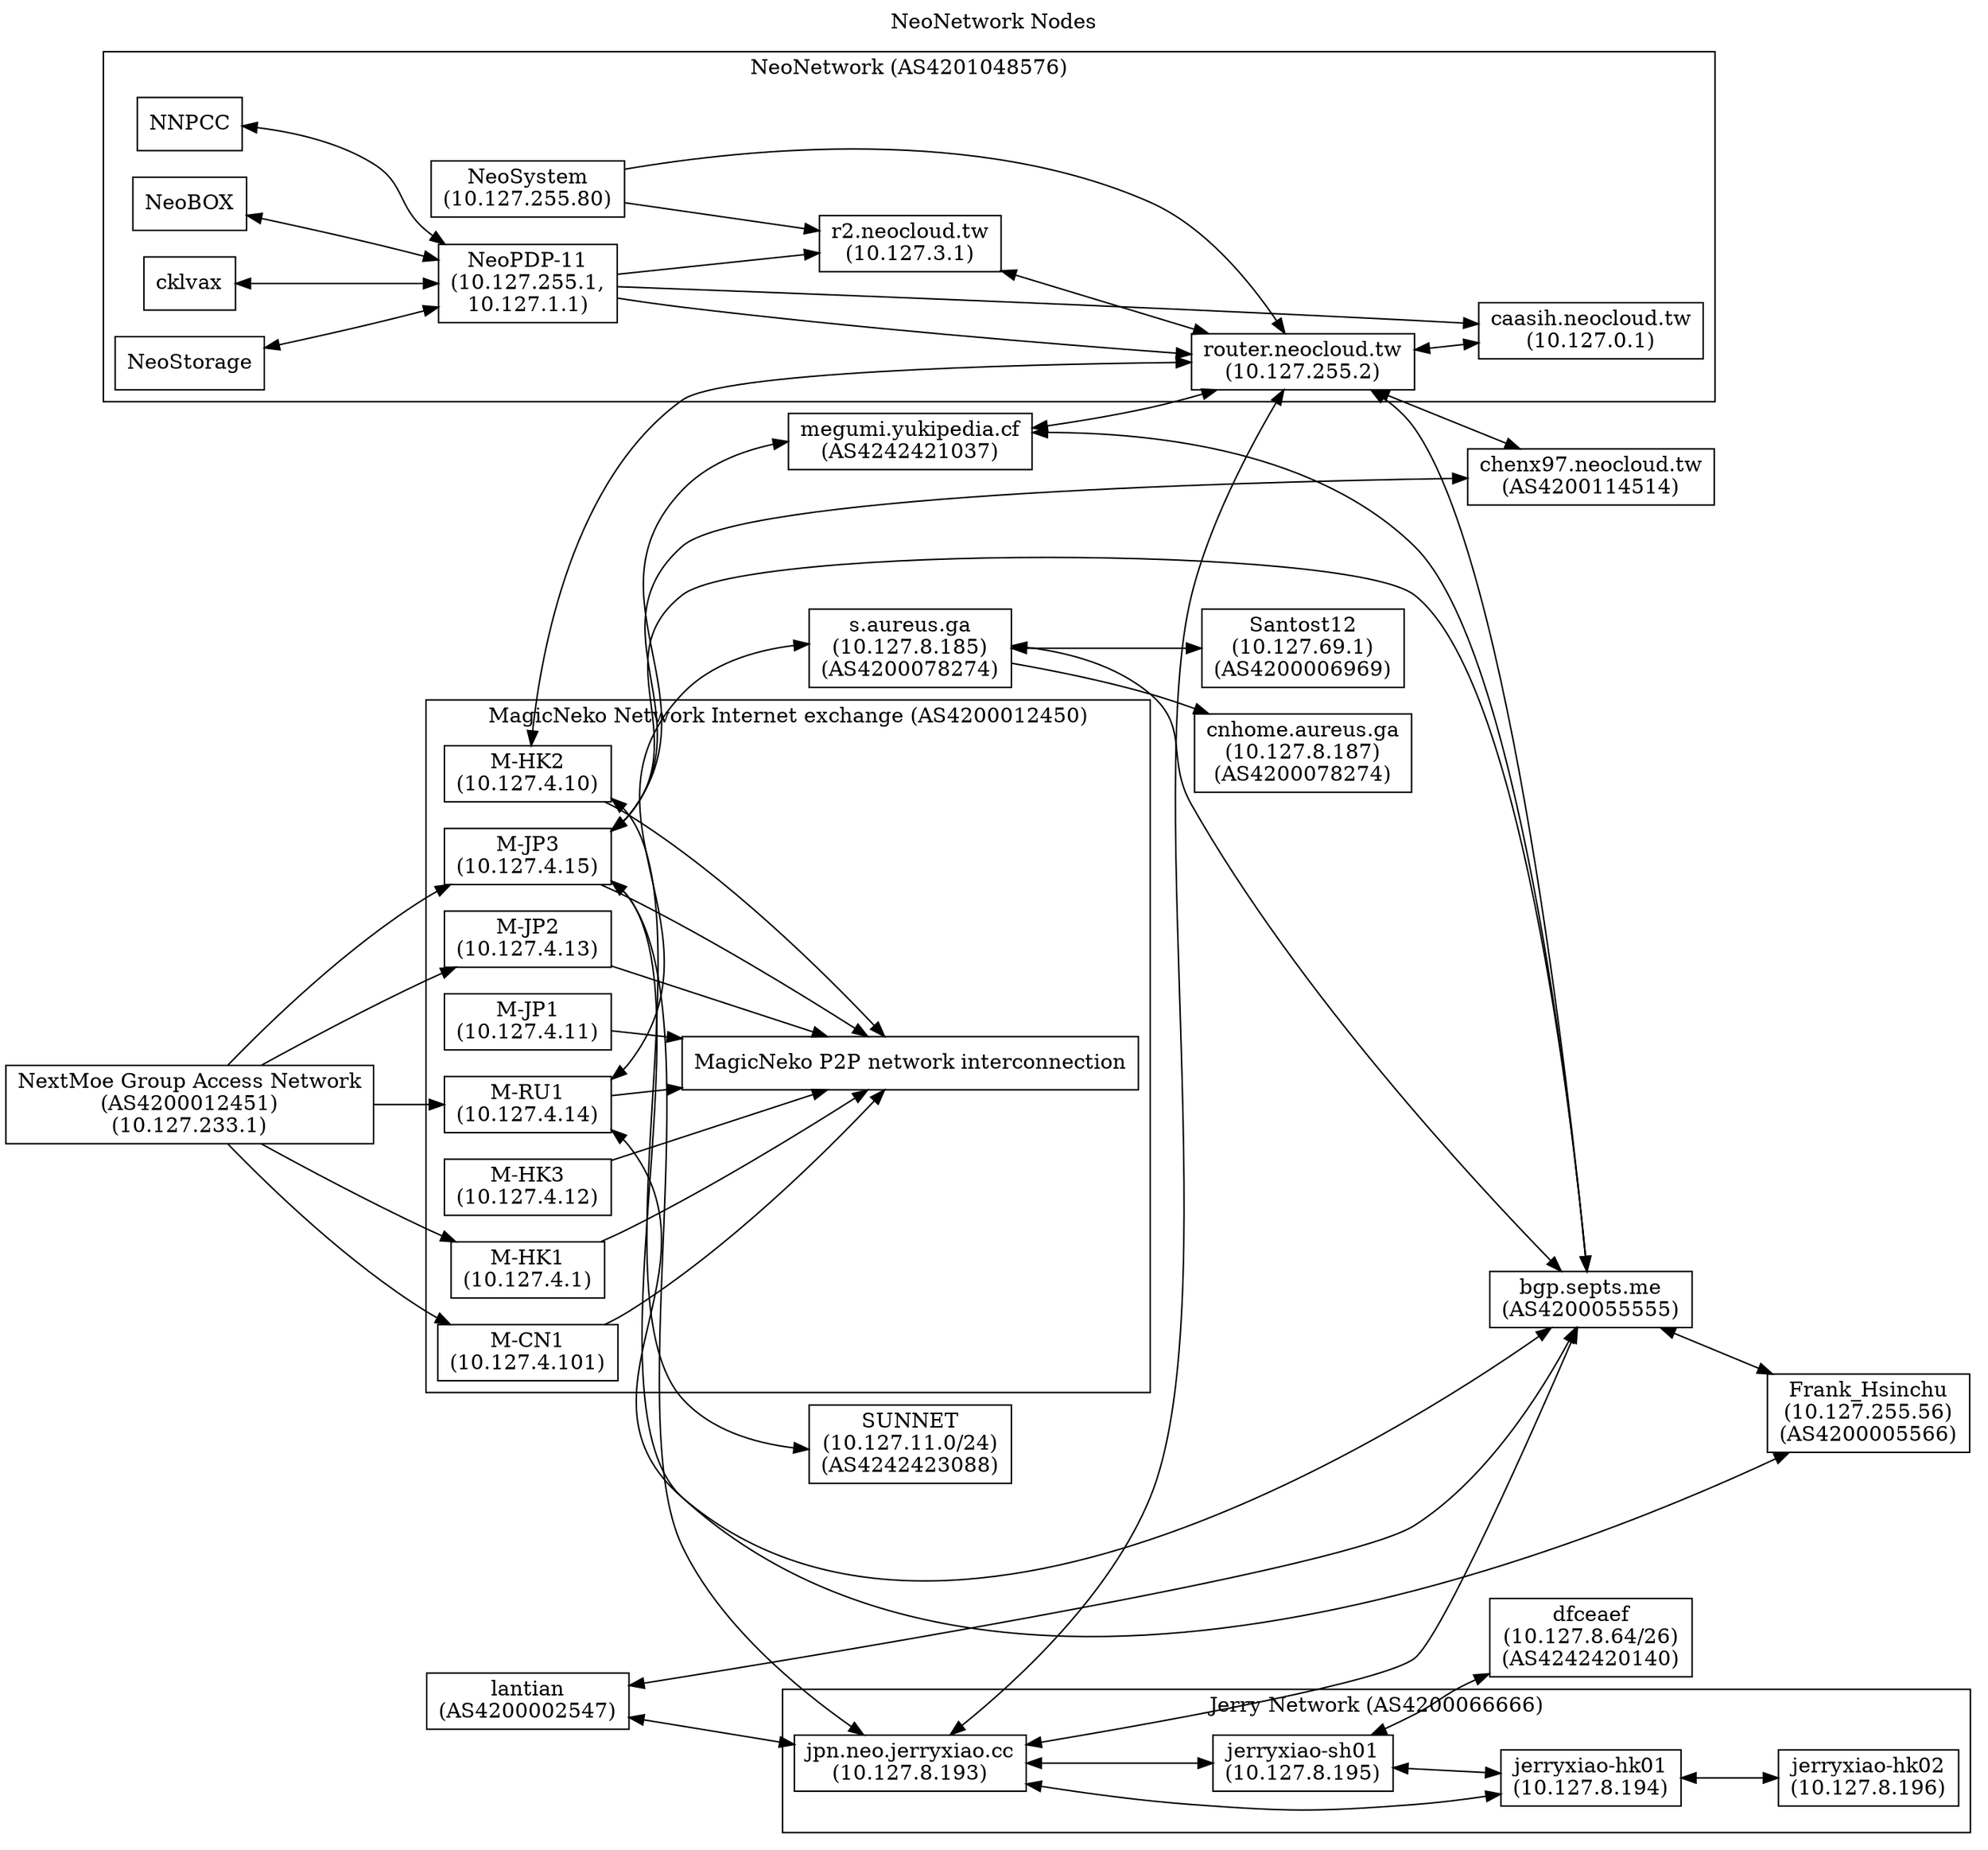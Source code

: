 digraph "NeoNetwork Nodes"
{
	label="NeoNetwork Nodes";
	labelloc="t";
	rankdir=LR;
	node [shape=box]
	c [label="caasih.neocloud.tw\n(10.127.0.1)"]
	ucbvax [label="router.neocloud.tw\n(10.127.255.2)"]
	np11 [label="NeoPDP-11\n(10.127.255.1,\n10.127.1.1)"]
	ns [label="NeoSystem\n(10.127.255.80)"]
	megumiLHS [label="megumi.yukipedia.cf\n(AS4242421037)"]
	pan [label="r2.neocloud.tw\n(10.127.3.1)"]
	icecat_Explosion [label="MagicNeko P2P network interconnection"]
	icecat_Notebook [label="NextMoe Group Access Network\n(AS4200012451)\n(10.127.233.1)"]
	magicneko_HK01 [label="M-HK1\n(10.127.4.1)"]
	magicneko_HK02 [label="M-HK2\n(10.127.4.10)"]
	magicneko_JP01 [label="M-JP1\n(10.127.4.11)"]
	magicneko_HK03 [label="M-HK3\n(10.127.4.12)"]
	magicneko_JP02 [label="M-JP2\n(10.127.4.13)"]
	magicneko_RU01 [label="M-RU1\n(10.127.4.14)"]
	magicneko_JP03 [label="M-JP3\n(10.127.4.15)"]
	magicneko_CN01 [label="M-CN1\n(10.127.4.101)"]
	staph [label="s.aureus.ga\n(10.127.8.185)\n(AS4200078274)"]
	staph_CN [label="cnhome.aureus.ga\n(10.127.8.187)\n(AS4200078274)"]
	chenx97 [label="chenx97.neocloud.tw\n(AS4200114514)"]
	JerryXiao [label="jpn.neo.jerryxiao.cc\n(10.127.8.193)"]
	JerryXiao_SH01 [label="jerryxiao-sh01\n(10.127.8.195)"]
	JerryXiao_HK01 [label="jerryxiao-hk01\n(10.127.8.194)"]
	JerryXiao_HK02 [label="jerryxiao-hk02\n(10.127.8.196)"]
	septs [label="bgp.septs.me\n(AS4200055555)"]
	lantian [label="lantian\n(AS4200002547)"]
	dfceaef [label="dfceaef\n(10.127.8.64/26)\n(AS4242420140)"]
	SUNNET [label="SUNNET\n(10.127.11.0/24)\n(AS4242423088)"]
	santost12 [label="Santost12\n(10.127.69.1)\n(AS4200006969)"]
	frank_hsinchu [label="Frank_Hsinchu\n(10.127.255.56)\n(AS4200005566)"]
	subgraph cluster_AS4201048576
	{
		label = "NeoNetwork (AS4201048576)";

		NNPCC -> np11 [dir=both]
		NeoBOX -> np11 [dir=both]
		cklvax -> np11 [dir=both]
		NeoStorage -> np11 [dir=both]
		np11 -> ucbvax
		np11 -> pan
		np11 -> c
		ucbvax -> c [dir=both]
		ns -> ucbvax
		ns -> pan
		pan -> ucbvax [dir=both]
	}

	megumiLHS -> ucbvax [dir=both]
	magicneko_HK02 -> ucbvax [dir=both]
	staph -> staph_CN
	ucbvax -> chenx97 [dir=both]

	subgraph cluster_AS4200012450
	{
		label="MagicNeko Network Internet exchange (AS4200012450)";

		magicneko_HK01 -> icecat_Explosion
		magicneko_HK02 -> icecat_Explosion
		magicneko_JP01 -> icecat_Explosion
		magicneko_HK03 -> icecat_Explosion
		magicneko_JP02 -> icecat_Explosion
		magicneko_RU01 -> icecat_Explosion
		magicneko_JP03 -> icecat_Explosion
		magicneko_CN01 -> icecat_Explosion
	}

	subgraph cluster_AS4200066666
	{
		label="Jerry Network (AS4200066666)";

		JerryXiao -> JerryXiao_SH01 [dir=both]
		JerryXiao -> JerryXiao_HK01 [dir=both]
		JerryXiao_SH01 -> JerryXiao_HK01 [dir=both]
		JerryXiao_HK01 -> JerryXiao_HK02 [dir=both]
	}

	JerryXiao -> ucbvax [dir=both]
	JerryXiao -> septs [dir=both]
	JerryXiao_SH01 -> dfceaef [dir=both]
	magicneko_JP03 -> JerryXiao [dir=both]
	lantian -> septs [dir=both]
	lantian -> JerryXiao [dir=both]
	magicneko_JP03 -> septs [dir=both]
	staph -> septs [dir=both]
	ucbvax -> septs [dir=both]
	magicneko_JP03 -> chenx97 [dir=both]
	magicneko_RU01 -> staph [dir=both]
	megumiLHS -> septs [dir=both]
	magicneko_HK02 -> SUNNET [dir=both]
	staph -> santost12 [dir=both]
	magicneko_RU01 -> septs [dir=both]
	magicneko_JP03 -> megumiLHS [dir=both]
	magicneko_JP03 -> frank_hsinchu [dir=both]
	septs	->	frank_hsinchu	[dir=both]
	icecat_Notebook -> magicneko_HK01
	icecat_Notebook -> magicneko_JP03
	icecat_Notebook -> magicneko_RU01
	icecat_Notebook -> magicneko_CN01
	icecat_Notebook -> magicneko_JP02
}
